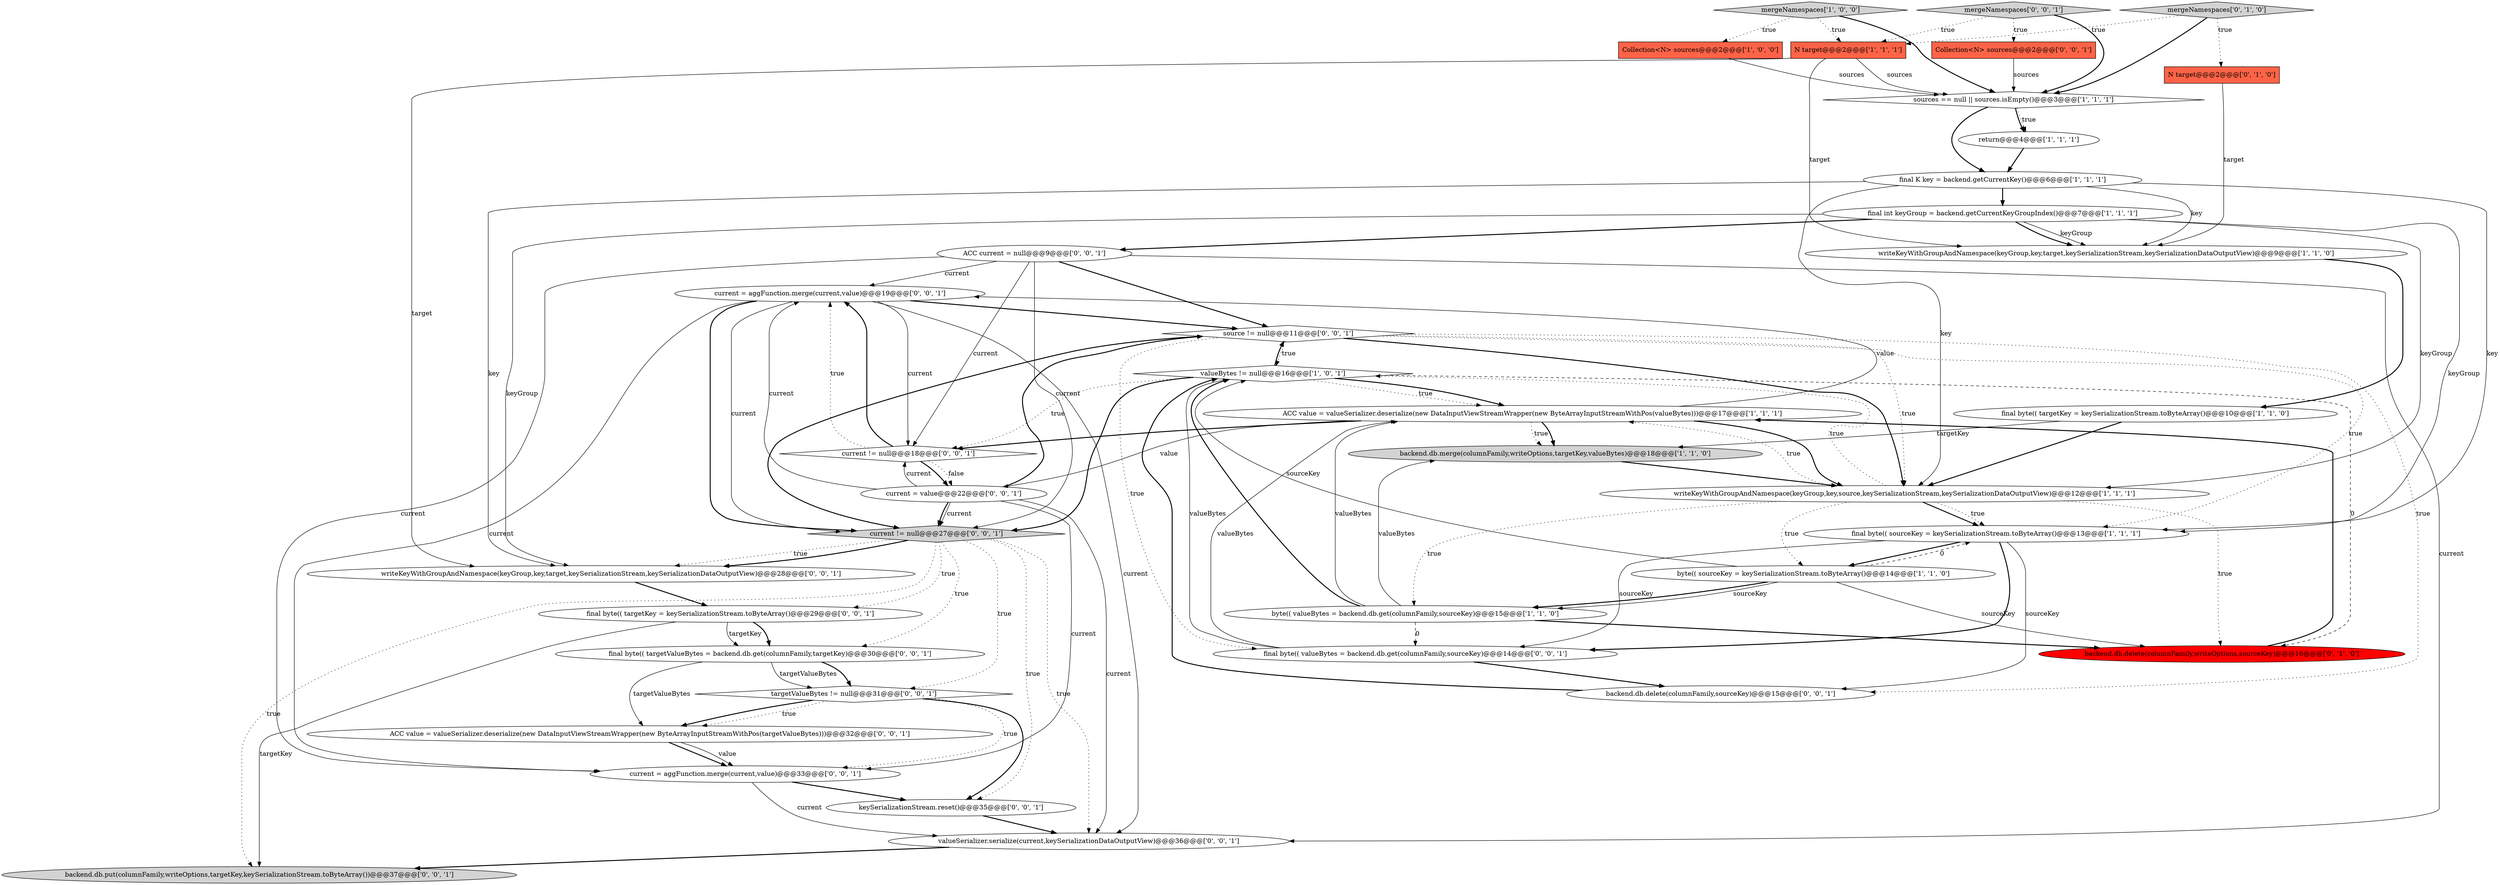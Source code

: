 digraph {
19 [style = filled, label = "Collection<N> sources@@@2@@@['0', '0', '1']", fillcolor = tomato, shape = box image = "AAA0AAABBB3BBB"];
32 [style = filled, label = "current != null@@@27@@@['0', '0', '1']", fillcolor = lightgray, shape = diamond image = "AAA0AAABBB3BBB"];
15 [style = filled, label = "final byte(( targetKey = keySerializationStream.toByteArray()@@@10@@@['1', '1', '0']", fillcolor = white, shape = ellipse image = "AAA0AAABBB1BBB"];
11 [style = filled, label = "mergeNamespaces['1', '0', '0']", fillcolor = lightgray, shape = diamond image = "AAA0AAABBB1BBB"];
7 [style = filled, label = "ACC value = valueSerializer.deserialize(new DataInputViewStreamWrapper(new ByteArrayInputStreamWithPos(valueBytes)))@@@17@@@['1', '1', '1']", fillcolor = white, shape = ellipse image = "AAA0AAABBB1BBB"];
28 [style = filled, label = "mergeNamespaces['0', '0', '1']", fillcolor = lightgray, shape = diamond image = "AAA0AAABBB3BBB"];
27 [style = filled, label = "final byte(( targetValueBytes = backend.db.get(columnFamily,targetKey)@@@30@@@['0', '0', '1']", fillcolor = white, shape = ellipse image = "AAA0AAABBB3BBB"];
12 [style = filled, label = "backend.db.merge(columnFamily,writeOptions,targetKey,valueBytes)@@@18@@@['1', '1', '0']", fillcolor = lightgray, shape = ellipse image = "AAA0AAABBB1BBB"];
2 [style = filled, label = "byte(( sourceKey = keySerializationStream.toByteArray()@@@14@@@['1', '1', '0']", fillcolor = white, shape = ellipse image = "AAA0AAABBB1BBB"];
16 [style = filled, label = "mergeNamespaces['0', '1', '0']", fillcolor = lightgray, shape = diamond image = "AAA0AAABBB2BBB"];
17 [style = filled, label = "N target@@@2@@@['0', '1', '0']", fillcolor = tomato, shape = box image = "AAA0AAABBB2BBB"];
34 [style = filled, label = "current = aggFunction.merge(current,value)@@@19@@@['0', '0', '1']", fillcolor = white, shape = ellipse image = "AAA0AAABBB3BBB"];
6 [style = filled, label = "byte(( valueBytes = backend.db.get(columnFamily,sourceKey)@@@15@@@['1', '1', '0']", fillcolor = white, shape = ellipse image = "AAA0AAABBB1BBB"];
13 [style = filled, label = "N target@@@2@@@['1', '1', '1']", fillcolor = tomato, shape = box image = "AAA0AAABBB1BBB"];
31 [style = filled, label = "keySerializationStream.reset()@@@35@@@['0', '0', '1']", fillcolor = white, shape = ellipse image = "AAA0AAABBB3BBB"];
3 [style = filled, label = "final int keyGroup = backend.getCurrentKeyGroupIndex()@@@7@@@['1', '1', '1']", fillcolor = white, shape = ellipse image = "AAA0AAABBB1BBB"];
35 [style = filled, label = "ACC current = null@@@9@@@['0', '0', '1']", fillcolor = white, shape = ellipse image = "AAA0AAABBB3BBB"];
5 [style = filled, label = "valueBytes != null@@@16@@@['1', '0', '1']", fillcolor = white, shape = diamond image = "AAA0AAABBB1BBB"];
20 [style = filled, label = "final byte(( valueBytes = backend.db.get(columnFamily,sourceKey)@@@14@@@['0', '0', '1']", fillcolor = white, shape = ellipse image = "AAA0AAABBB3BBB"];
30 [style = filled, label = "backend.db.put(columnFamily,writeOptions,targetKey,keySerializationStream.toByteArray())@@@37@@@['0', '0', '1']", fillcolor = lightgray, shape = ellipse image = "AAA0AAABBB3BBB"];
14 [style = filled, label = "writeKeyWithGroupAndNamespace(keyGroup,key,target,keySerializationStream,keySerializationDataOutputView)@@@9@@@['1', '1', '0']", fillcolor = white, shape = ellipse image = "AAA0AAABBB1BBB"];
29 [style = filled, label = "targetValueBytes != null@@@31@@@['0', '0', '1']", fillcolor = white, shape = diamond image = "AAA0AAABBB3BBB"];
0 [style = filled, label = "Collection<N> sources@@@2@@@['1', '0', '0']", fillcolor = tomato, shape = box image = "AAA0AAABBB1BBB"];
18 [style = filled, label = "backend.db.delete(columnFamily,writeOptions,sourceKey)@@@16@@@['0', '1', '0']", fillcolor = red, shape = ellipse image = "AAA1AAABBB2BBB"];
37 [style = filled, label = "source != null@@@11@@@['0', '0', '1']", fillcolor = white, shape = diamond image = "AAA0AAABBB3BBB"];
9 [style = filled, label = "final byte(( sourceKey = keySerializationStream.toByteArray()@@@13@@@['1', '1', '1']", fillcolor = white, shape = ellipse image = "AAA0AAABBB1BBB"];
26 [style = filled, label = "current = aggFunction.merge(current,value)@@@33@@@['0', '0', '1']", fillcolor = white, shape = ellipse image = "AAA0AAABBB3BBB"];
33 [style = filled, label = "valueSerializer.serialize(current,keySerializationDataOutputView)@@@36@@@['0', '0', '1']", fillcolor = white, shape = ellipse image = "AAA0AAABBB3BBB"];
4 [style = filled, label = "writeKeyWithGroupAndNamespace(keyGroup,key,source,keySerializationStream,keySerializationDataOutputView)@@@12@@@['1', '1', '1']", fillcolor = white, shape = ellipse image = "AAA0AAABBB1BBB"];
1 [style = filled, label = "return@@@4@@@['1', '1', '1']", fillcolor = white, shape = ellipse image = "AAA0AAABBB1BBB"];
8 [style = filled, label = "sources == null || sources.isEmpty()@@@3@@@['1', '1', '1']", fillcolor = white, shape = diamond image = "AAA0AAABBB1BBB"];
22 [style = filled, label = "current != null@@@18@@@['0', '0', '1']", fillcolor = white, shape = diamond image = "AAA0AAABBB3BBB"];
24 [style = filled, label = "ACC value = valueSerializer.deserialize(new DataInputViewStreamWrapper(new ByteArrayInputStreamWithPos(targetValueBytes)))@@@32@@@['0', '0', '1']", fillcolor = white, shape = ellipse image = "AAA0AAABBB3BBB"];
21 [style = filled, label = "final byte(( targetKey = keySerializationStream.toByteArray()@@@29@@@['0', '0', '1']", fillcolor = white, shape = ellipse image = "AAA0AAABBB3BBB"];
23 [style = filled, label = "current = value@@@22@@@['0', '0', '1']", fillcolor = white, shape = ellipse image = "AAA0AAABBB3BBB"];
25 [style = filled, label = "writeKeyWithGroupAndNamespace(keyGroup,key,target,keySerializationStream,keySerializationDataOutputView)@@@28@@@['0', '0', '1']", fillcolor = white, shape = ellipse image = "AAA0AAABBB3BBB"];
10 [style = filled, label = "final K key = backend.getCurrentKey()@@@6@@@['1', '1', '1']", fillcolor = white, shape = ellipse image = "AAA0AAABBB1BBB"];
36 [style = filled, label = "backend.db.delete(columnFamily,sourceKey)@@@15@@@['0', '0', '1']", fillcolor = white, shape = ellipse image = "AAA0AAABBB3BBB"];
8->10 [style = bold, label=""];
4->18 [style = dotted, label="true"];
16->13 [style = dotted, label="true"];
2->6 [style = bold, label=""];
16->17 [style = dotted, label="true"];
4->7 [style = dotted, label="true"];
28->19 [style = dotted, label="true"];
9->20 [style = solid, label="sourceKey"];
29->26 [style = dotted, label="true"];
3->35 [style = bold, label=""];
8->1 [style = bold, label=""];
32->25 [style = dotted, label="true"];
5->22 [style = dotted, label="true"];
35->37 [style = bold, label=""];
11->0 [style = dotted, label="true"];
32->30 [style = dotted, label="true"];
32->25 [style = bold, label=""];
37->32 [style = bold, label=""];
3->25 [style = solid, label="keyGroup"];
35->33 [style = solid, label="current"];
37->36 [style = dotted, label="true"];
34->32 [style = bold, label=""];
28->13 [style = dotted, label="true"];
5->37 [style = bold, label=""];
25->21 [style = bold, label=""];
6->7 [style = solid, label="valueBytes"];
10->9 [style = solid, label="key"];
10->25 [style = solid, label="key"];
9->2 [style = bold, label=""];
6->20 [style = dashed, label="0"];
21->30 [style = solid, label="targetKey"];
11->13 [style = dotted, label="true"];
37->9 [style = dotted, label="true"];
35->26 [style = solid, label="current"];
37->5 [style = dotted, label="true"];
22->23 [style = bold, label=""];
7->12 [style = dotted, label="true"];
3->14 [style = solid, label="keyGroup"];
37->4 [style = dotted, label="true"];
23->37 [style = bold, label=""];
13->14 [style = solid, label="target"];
5->7 [style = dotted, label="true"];
31->33 [style = bold, label=""];
22->23 [style = dotted, label="false"];
37->20 [style = dotted, label="true"];
33->30 [style = bold, label=""];
5->7 [style = bold, label=""];
11->8 [style = bold, label=""];
14->15 [style = bold, label=""];
27->29 [style = bold, label=""];
18->7 [style = bold, label=""];
4->2 [style = dotted, label="true"];
32->31 [style = dotted, label="true"];
34->33 [style = solid, label="current"];
4->9 [style = bold, label=""];
4->5 [style = dotted, label="true"];
20->7 [style = solid, label="valueBytes"];
26->33 [style = solid, label="current"];
16->8 [style = bold, label=""];
21->27 [style = bold, label=""];
6->18 [style = bold, label=""];
3->9 [style = solid, label="keyGroup"];
20->5 [style = solid, label="valueBytes"];
23->32 [style = bold, label=""];
9->20 [style = bold, label=""];
7->4 [style = bold, label=""];
15->12 [style = solid, label="targetKey"];
13->25 [style = solid, label="target"];
32->33 [style = dotted, label="true"];
5->32 [style = bold, label=""];
7->22 [style = bold, label=""];
6->5 [style = bold, label=""];
24->26 [style = bold, label=""];
26->31 [style = bold, label=""];
27->29 [style = solid, label="targetValueBytes"];
17->14 [style = solid, label="target"];
9->36 [style = solid, label="sourceKey"];
35->22 [style = solid, label="current"];
28->8 [style = bold, label=""];
13->8 [style = solid, label="sources"];
10->14 [style = solid, label="key"];
23->33 [style = solid, label="current"];
35->32 [style = solid, label="current"];
36->5 [style = bold, label=""];
32->29 [style = dotted, label="true"];
7->23 [style = solid, label="value"];
34->32 [style = solid, label="current"];
29->24 [style = dotted, label="true"];
0->8 [style = solid, label="sources"];
2->18 [style = solid, label="sourceKey"];
20->36 [style = bold, label=""];
21->27 [style = solid, label="targetKey"];
10->4 [style = solid, label="key"];
4->6 [style = dotted, label="true"];
23->32 [style = solid, label="current"];
22->34 [style = dotted, label="true"];
6->12 [style = solid, label="valueBytes"];
32->21 [style = dotted, label="true"];
3->4 [style = solid, label="keyGroup"];
7->12 [style = bold, label=""];
35->34 [style = solid, label="current"];
29->31 [style = bold, label=""];
3->14 [style = bold, label=""];
10->3 [style = bold, label=""];
34->22 [style = solid, label="current"];
23->22 [style = solid, label="current"];
5->18 [style = dashed, label="0"];
37->4 [style = bold, label=""];
24->26 [style = solid, label="value"];
8->1 [style = dotted, label="true"];
2->5 [style = solid, label="sourceKey"];
34->26 [style = solid, label="current"];
32->27 [style = dotted, label="true"];
7->34 [style = solid, label="value"];
12->4 [style = bold, label=""];
34->37 [style = bold, label=""];
2->9 [style = dashed, label="0"];
19->8 [style = solid, label="sources"];
27->24 [style = solid, label="targetValueBytes"];
22->34 [style = bold, label=""];
15->4 [style = bold, label=""];
23->26 [style = solid, label="current"];
2->6 [style = solid, label="sourceKey"];
4->9 [style = dotted, label="true"];
23->34 [style = solid, label="current"];
1->10 [style = bold, label=""];
29->24 [style = bold, label=""];
}
